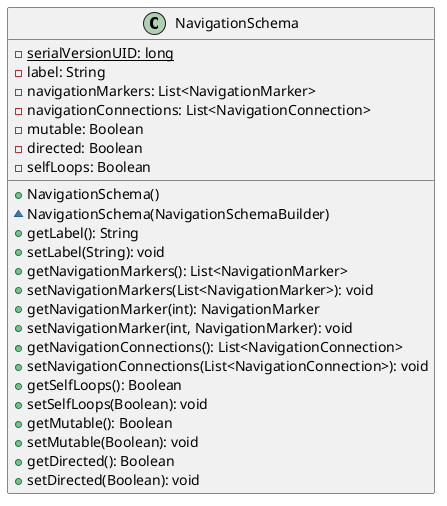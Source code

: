 @startuml

    class NavigationSchema {
        {static} -serialVersionUID: long
        -label: String
        -navigationMarkers: List<NavigationMarker>
        -navigationConnections: List<NavigationConnection>
        -mutable: Boolean
        -directed: Boolean
        -selfLoops: Boolean
        +NavigationSchema()
        ~NavigationSchema(NavigationSchemaBuilder)
        +getLabel(): String
        +setLabel(String): void
        +getNavigationMarkers(): List<NavigationMarker>
        +setNavigationMarkers(List<NavigationMarker>): void
        +getNavigationMarker(int): NavigationMarker
        +setNavigationMarker(int, NavigationMarker): void
        +getNavigationConnections(): List<NavigationConnection>
        +setNavigationConnections(List<NavigationConnection>): void
        +getSelfLoops(): Boolean
        +setSelfLoops(Boolean): void
        +getMutable(): Boolean
        +setMutable(Boolean): void
        +getDirected(): Boolean
        +setDirected(Boolean): void
    }

@enduml

